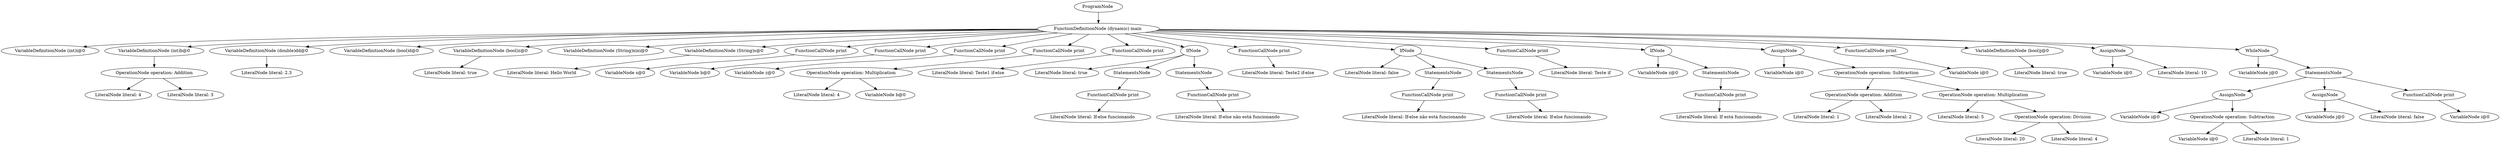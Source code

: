 digraph {
graph [ordering="out"];
node0[label="ProgramNode "];
node1[label="FunctionDefinitionNode (dynamic) main "];
node2[label="VariableDefinitionNode (int)i@0"];
node1 -> node2;
node3[label="VariableDefinitionNode (int)b@0"];
node4[label="OperationNode operation: Addition"];
node5[label="LiteralNode literal: 4"];
node4 -> node5;
node6[label="LiteralNode literal: 3"];
node4 -> node6;
node3 -> node4;
node1 -> node3;
node7[label="VariableDefinitionNode (double)dd@0"];
node8[label="LiteralNode literal: 2.3"];
node7 -> node8;
node1 -> node7;
node9[label="VariableDefinitionNode (bool)d@0"];
node1 -> node9;
node10[label="VariableDefinitionNode (bool)z@0"];
node11[label="LiteralNode literal: true"];
node10 -> node11;
node1 -> node10;
node12[label="VariableDefinitionNode (String)xixi@0"];
node1 -> node12;
node13[label="VariableDefinitionNode (String)s@0"];
node14[label="LiteralNode literal: Hello World"];
node13 -> node14;
node1 -> node13;
node15[label="FunctionCallNode print"];
node16[label="VariableNode s@0"];
node15 -> node16;
node1 -> node15;
node17[label="FunctionCallNode print"];
node18[label="VariableNode b@0"];
node17 -> node18;
node1 -> node17;
node19[label="FunctionCallNode print"];
node20[label="VariableNode z@0"];
node19 -> node20;
node1 -> node19;
node21[label="FunctionCallNode print"];
node22[label="OperationNode operation: Multiplication"];
node23[label="LiteralNode literal: 4"];
node22 -> node23;
node24[label="VariableNode b@0"];
node22 -> node24;
node21 -> node22;
node1 -> node21;
node25[label="FunctionCallNode print"];
node26[label="LiteralNode literal: Teste1 if-else"];
node25 -> node26;
node1 -> node25;
node27[label="IfNode "];
node28[label="LiteralNode literal: true"];
node27 -> node28;
node29[label="StatementsNode "];
node30[label="FunctionCallNode print"];
node31[label="LiteralNode literal: If-else funcionando"];
node30 -> node31;
node29 -> node30;
node27 -> node29;
node32[label="StatementsNode "];
node33[label="FunctionCallNode print"];
node34[label="LiteralNode literal: If-else não está funcionando"];
node33 -> node34;
node32 -> node33;
node27 -> node32;
node1 -> node27;
node35[label="FunctionCallNode print"];
node36[label="LiteralNode literal: Teste2 if-else"];
node35 -> node36;
node1 -> node35;
node37[label="IfNode "];
node38[label="LiteralNode literal: false"];
node37 -> node38;
node39[label="StatementsNode "];
node40[label="FunctionCallNode print"];
node41[label="LiteralNode literal: If-else não está funcionando"];
node40 -> node41;
node39 -> node40;
node37 -> node39;
node42[label="StatementsNode "];
node43[label="FunctionCallNode print"];
node44[label="LiteralNode literal: If-else funcionando"];
node43 -> node44;
node42 -> node43;
node37 -> node42;
node1 -> node37;
node45[label="FunctionCallNode print"];
node46[label="LiteralNode literal: Teste if"];
node45 -> node46;
node1 -> node45;
node47[label="IfNode "];
node48[label="VariableNode z@0"];
node47 -> node48;
node49[label="StatementsNode "];
node50[label="FunctionCallNode print"];
node51[label="LiteralNode literal: If está funcionando"];
node50 -> node51;
node49 -> node50;
node47 -> node49;
node1 -> node47;
node52[label="AssignNode"];
node53[label="VariableNode i@0"];
node52 -> node53;
node54[label="OperationNode operation: Subtraction"];
node55[label="OperationNode operation: Addition"];
node56[label="LiteralNode literal: 1"];
node55 -> node56;
node57[label="LiteralNode literal: 2"];
node55 -> node57;
node54 -> node55;
node58[label="OperationNode operation: Multiplication"];
node59[label="LiteralNode literal: 5"];
node58 -> node59;
node60[label="OperationNode operation: Division"];
node61[label="LiteralNode literal: 20"];
node60 -> node61;
node62[label="LiteralNode literal: 4"];
node60 -> node62;
node58 -> node60;
node54 -> node58;
node52 -> node54;
node1 -> node52;
node63[label="FunctionCallNode print"];
node64[label="VariableNode i@0"];
node63 -> node64;
node1 -> node63;
node65[label="VariableDefinitionNode (bool)j@0"];
node66[label="LiteralNode literal: true"];
node65 -> node66;
node1 -> node65;
node67[label="AssignNode"];
node68[label="VariableNode i@0"];
node67 -> node68;
node69[label="LiteralNode literal: 10"];
node67 -> node69;
node1 -> node67;
node70[label="WhileNode "];
node71[label="VariableNode j@0"];
node70 -> node71;
node72[label="StatementsNode "];
node73[label="AssignNode"];
node74[label="VariableNode i@0"];
node73 -> node74;
node75[label="OperationNode operation: Subtraction"];
node76[label="VariableNode i@0"];
node75 -> node76;
node77[label="LiteralNode literal: 1"];
node75 -> node77;
node73 -> node75;
node72 -> node73;
node78[label="AssignNode"];
node79[label="VariableNode j@0"];
node78 -> node79;
node80[label="LiteralNode literal: false"];
node78 -> node80;
node72 -> node78;
node81[label="FunctionCallNode print"];
node82[label="VariableNode i@0"];
node81 -> node82;
node72 -> node81;
node70 -> node72;
node1 -> node70;
node0 -> node1;
}
